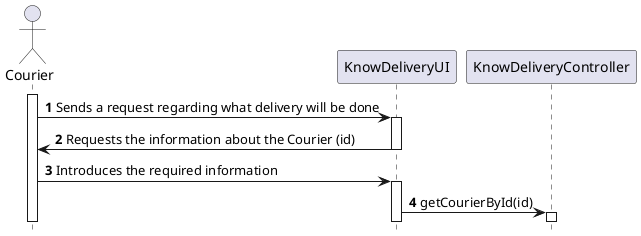 @startuml
autonumber
hide footbox

actor "Courier" as COUR

participant "KnowDeliveryUI" as UI
participant "KnowDeliveryController" as CTRL

activate COUR

COUR -> UI : Sends a request regarding what delivery will be done
activate UI
UI -> COUR : Requests the information about the Courier (id)
deactivate UI

COUR -> UI : Introduces the required information
activate UI
UI -> CTRL : getCourierById(id)
activate CTRL



@enduml